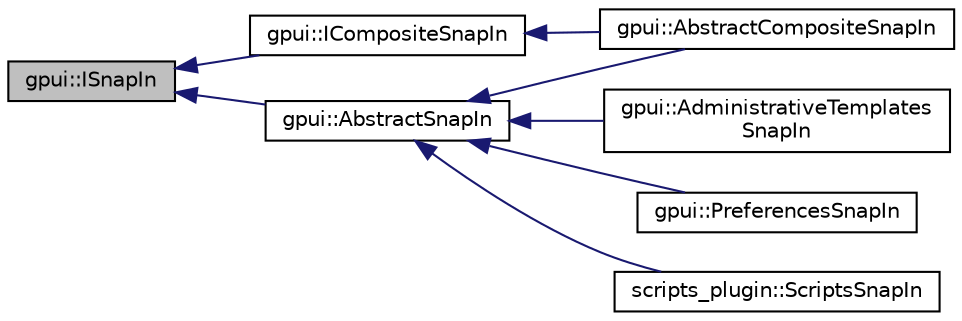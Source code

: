 digraph "gpui::ISnapIn"
{
 // LATEX_PDF_SIZE
  edge [fontname="Helvetica",fontsize="10",labelfontname="Helvetica",labelfontsize="10"];
  node [fontname="Helvetica",fontsize="10",shape=record];
  rankdir="LR";
  Node1 [label="gpui::ISnapIn",height=0.2,width=0.4,color="black", fillcolor="grey75", style="filled", fontcolor="black",tooltip="The ISnapIn interface is a base for all snap-ins in a system."];
  Node1 -> Node2 [dir="back",color="midnightblue",fontsize="10",style="solid",fontname="Helvetica"];
  Node2 [label="gpui::AbstractSnapIn",height=0.2,width=0.4,color="black", fillcolor="white", style="filled",URL="$classgpui_1_1_abstract_snap_in.html",tooltip="Adapts interface of a ISnapIn for a plugin."];
  Node2 -> Node3 [dir="back",color="midnightblue",fontsize="10",style="solid",fontname="Helvetica"];
  Node3 [label="gpui::AbstractCompositeSnapIn",height=0.2,width=0.4,color="black", fillcolor="white", style="filled",URL="$classgpui_1_1_abstract_composite_snap_in.html",tooltip=" "];
  Node2 -> Node4 [dir="back",color="midnightblue",fontsize="10",style="solid",fontname="Helvetica"];
  Node4 [label="gpui::AdministrativeTemplates\lSnapIn",height=0.2,width=0.4,color="black", fillcolor="white", style="filled",URL="$classgpui_1_1_administrative_templates_snap_in.html",tooltip=" "];
  Node2 -> Node5 [dir="back",color="midnightblue",fontsize="10",style="solid",fontname="Helvetica"];
  Node5 [label="gpui::PreferencesSnapIn",height=0.2,width=0.4,color="black", fillcolor="white", style="filled",URL="$classgpui_1_1_preferences_snap_in.html",tooltip=" "];
  Node2 -> Node6 [dir="back",color="midnightblue",fontsize="10",style="solid",fontname="Helvetica"];
  Node6 [label="scripts_plugin::ScriptsSnapIn",height=0.2,width=0.4,color="black", fillcolor="white", style="filled",URL="$classscripts__plugin_1_1_scripts_snap_in.html",tooltip=" "];
  Node1 -> Node7 [dir="back",color="midnightblue",fontsize="10",style="solid",fontname="Helvetica"];
  Node7 [label="gpui::ICompositeSnapIn",height=0.2,width=0.4,color="black", fillcolor="white", style="filled",URL="$classgpui_1_1_i_composite_snap_in.html",tooltip="Composite snap-in requires list of dependencies to operate."];
  Node7 -> Node3 [dir="back",color="midnightblue",fontsize="10",style="solid",fontname="Helvetica"];
}
